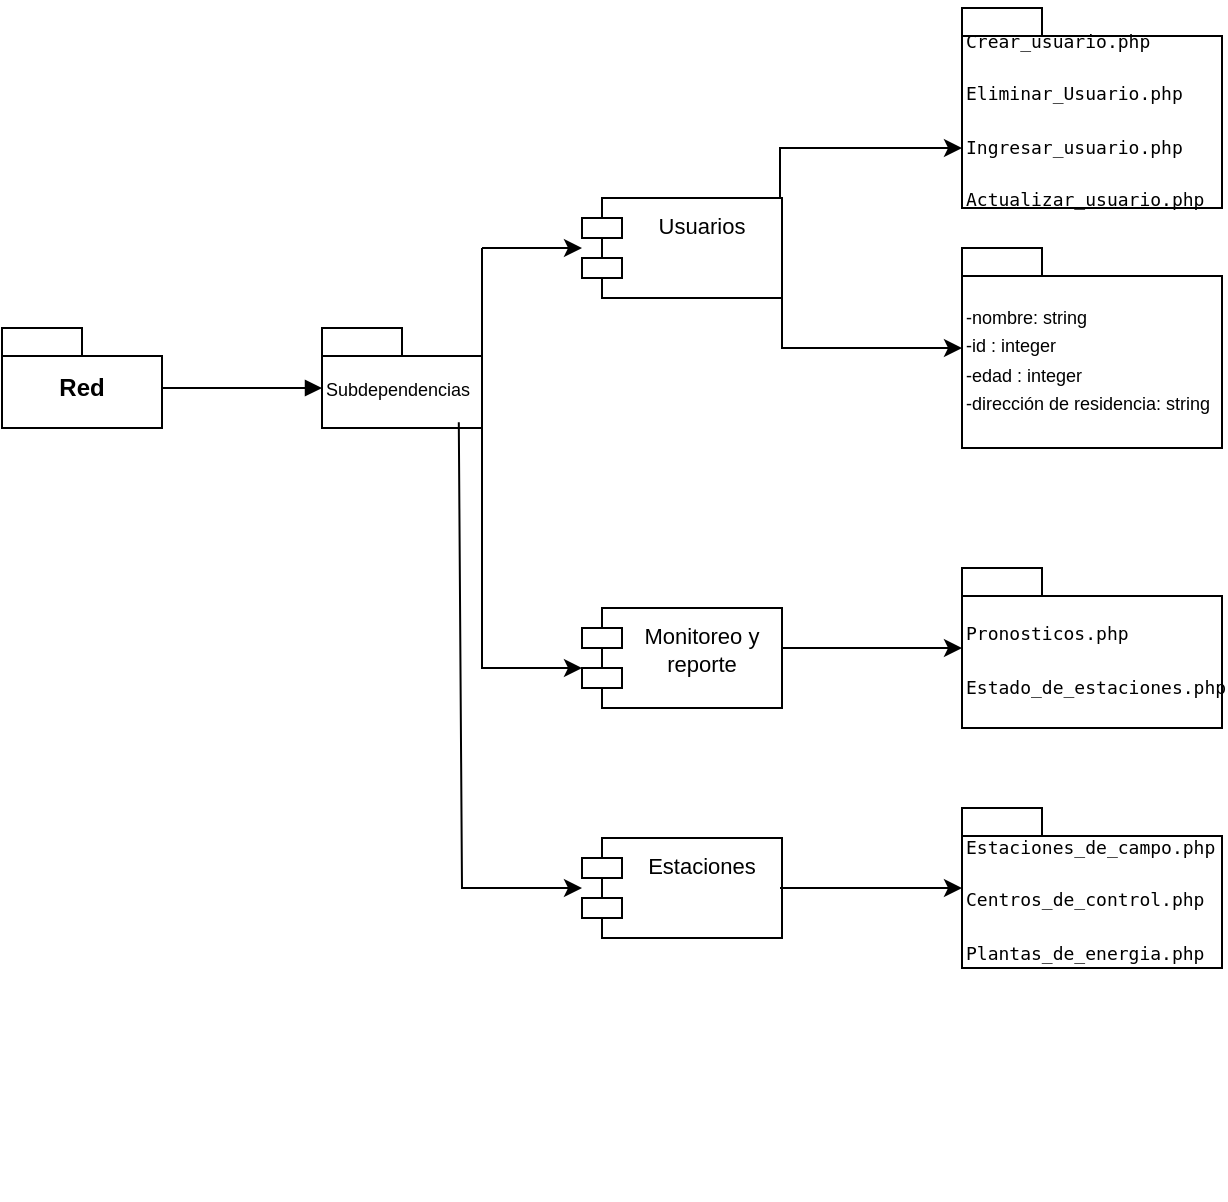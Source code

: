 <mxfile version="25.0.3">
  <diagram name="Página-1" id="mH9gyoXocS3szU19o2qz">
    <mxGraphModel dx="683" dy="371" grid="1" gridSize="10" guides="1" tooltips="1" connect="1" arrows="1" fold="1" page="1" pageScale="1" pageWidth="827" pageHeight="1169" math="0" shadow="0">
      <root>
        <mxCell id="0" />
        <mxCell id="1" parent="0" />
        <mxCell id="ncCm0eM1zSYtCi6B6sS0-1" value="Red" style="shape=folder;fontStyle=1;spacingTop=10;tabWidth=40;tabHeight=14;tabPosition=left;html=1;whiteSpace=wrap;" vertex="1" parent="1">
          <mxGeometry y="280" width="80" height="50" as="geometry" />
        </mxCell>
        <mxCell id="ncCm0eM1zSYtCi6B6sS0-2" value="" style="html=1;verticalAlign=bottom;endArrow=block;curved=0;rounded=0;" edge="1" parent="1">
          <mxGeometry width="80" relative="1" as="geometry">
            <mxPoint x="80" y="310" as="sourcePoint" />
            <mxPoint x="160" y="310" as="targetPoint" />
          </mxGeometry>
        </mxCell>
        <mxCell id="ncCm0eM1zSYtCi6B6sS0-3" value="&lt;font style=&quot;font-weight: normal; font-size: 9px;&quot;&gt;Subdependencias&lt;/font&gt;" style="shape=folder;fontStyle=1;spacingTop=10;tabWidth=40;tabHeight=14;tabPosition=left;html=1;whiteSpace=wrap;align=left;" vertex="1" parent="1">
          <mxGeometry x="160" y="280" width="80" height="50" as="geometry" />
        </mxCell>
        <mxCell id="ncCm0eM1zSYtCi6B6sS0-5" value="" style="endArrow=classic;html=1;rounded=0;" edge="1" parent="1" target="ncCm0eM1zSYtCi6B6sS0-7">
          <mxGeometry width="50" height="50" relative="1" as="geometry">
            <mxPoint x="240" y="240" as="sourcePoint" />
            <mxPoint x="320" y="240" as="targetPoint" />
          </mxGeometry>
        </mxCell>
        <mxCell id="ncCm0eM1zSYtCi6B6sS0-6" value="" style="endArrow=none;html=1;rounded=0;exitX=0;exitY=0;exitDx=80;exitDy=14;exitPerimeter=0;" edge="1" parent="1" source="ncCm0eM1zSYtCi6B6sS0-3">
          <mxGeometry width="50" height="50" relative="1" as="geometry">
            <mxPoint x="240" y="290" as="sourcePoint" />
            <mxPoint x="240" y="240" as="targetPoint" />
          </mxGeometry>
        </mxCell>
        <mxCell id="ncCm0eM1zSYtCi6B6sS0-7" value="&lt;font style=&quot;font-size: 11px;&quot;&gt;Usuarios&lt;/font&gt;" style="shape=module;align=left;spacingLeft=20;align=center;verticalAlign=top;whiteSpace=wrap;html=1;" vertex="1" parent="1">
          <mxGeometry x="290" y="215" width="100" height="50" as="geometry" />
        </mxCell>
        <mxCell id="ncCm0eM1zSYtCi6B6sS0-12" value="" style="endArrow=classic;html=1;rounded=0;" edge="1" parent="1">
          <mxGeometry width="50" height="50" relative="1" as="geometry">
            <mxPoint x="389" y="215" as="sourcePoint" />
            <mxPoint x="480" y="190" as="targetPoint" />
            <Array as="points">
              <mxPoint x="389" y="190" />
            </Array>
          </mxGeometry>
        </mxCell>
        <mxCell id="ncCm0eM1zSYtCi6B6sS0-13" value="" style="endArrow=classic;html=1;rounded=0;exitX=1;exitY=1;exitDx=0;exitDy=0;" edge="1" parent="1" source="ncCm0eM1zSYtCi6B6sS0-7">
          <mxGeometry width="50" height="50" relative="1" as="geometry">
            <mxPoint x="390" y="290" as="sourcePoint" />
            <mxPoint x="480" y="290" as="targetPoint" />
            <Array as="points">
              <mxPoint x="390" y="290" />
            </Array>
          </mxGeometry>
        </mxCell>
        <mxCell id="ncCm0eM1zSYtCi6B6sS0-15" value="&lt;pre&gt;&lt;font style=&quot;font-weight: normal; font-size: 9px;&quot;&gt;Crear_usuario.php&lt;/font&gt;&lt;/pre&gt;&lt;pre&gt;&lt;font style=&quot;font-weight: normal; font-size: 9px;&quot;&gt;Eliminar_Usuario.php&lt;/font&gt;&lt;/pre&gt;&lt;pre&gt;&lt;font style=&quot;font-weight: normal; font-size: 9px;&quot;&gt;Ingresar_usuario.php&lt;/font&gt;&lt;/pre&gt;&lt;pre&gt;&lt;font style=&quot;font-weight: normal; font-size: 9px;&quot;&gt;Actualizar_usuario.php&lt;/font&gt;&lt;/pre&gt;" style="shape=folder;fontStyle=1;spacingTop=10;tabWidth=40;tabHeight=14;tabPosition=left;html=1;whiteSpace=wrap;align=left;" vertex="1" parent="1">
          <mxGeometry x="480" y="120" width="130" height="100" as="geometry" />
        </mxCell>
        <mxCell id="ncCm0eM1zSYtCi6B6sS0-16" value="&lt;span style=&quot;font-weight: normal;&quot;&gt;&lt;font style=&quot;font-size: 9px;&quot;&gt;-&lt;/font&gt;&lt;font style=&quot;font-size: 9px;&quot;&gt;nombre: string&lt;/font&gt;&lt;/span&gt;&lt;div&gt;&lt;font style=&quot;font-size: 9px;&quot;&gt;&lt;span style=&quot;font-weight: 400;&quot;&gt;-id : integer&lt;/span&gt;&lt;/font&gt;&lt;/div&gt;&lt;div&gt;&lt;span style=&quot;font-weight: normal; background-color: initial;&quot;&gt;&lt;font style=&quot;font-size: 9px;&quot;&gt;-edad : integer&lt;/font&gt;&lt;/span&gt;&lt;/div&gt;&lt;div&gt;&lt;span style=&quot;font-weight: normal; background-color: initial;&quot;&gt;&lt;font style=&quot;font-size: 9px;&quot;&gt;-dirección de residencia: string&lt;/font&gt;&lt;/span&gt;&lt;/div&gt;" style="shape=folder;fontStyle=1;spacingTop=10;tabWidth=40;tabHeight=14;tabPosition=left;html=1;whiteSpace=wrap;align=left;" vertex="1" parent="1">
          <mxGeometry x="480" y="240" width="130" height="100" as="geometry" />
        </mxCell>
        <mxCell id="ncCm0eM1zSYtCi6B6sS0-17" value="" style="endArrow=classic;html=1;rounded=0;entryX=0;entryY=0.6;entryDx=0;entryDy=0;entryPerimeter=0;" edge="1" parent="1" target="ncCm0eM1zSYtCi6B6sS0-20">
          <mxGeometry width="50" height="50" relative="1" as="geometry">
            <mxPoint x="240" y="330" as="sourcePoint" />
            <mxPoint x="240" y="450" as="targetPoint" />
            <Array as="points">
              <mxPoint x="240" y="450" />
              <mxPoint x="280" y="450" />
            </Array>
          </mxGeometry>
        </mxCell>
        <mxCell id="ncCm0eM1zSYtCi6B6sS0-20" value="&lt;font style=&quot;font-size: 11px;&quot;&gt;Monitoreo y reporte&lt;/font&gt;" style="shape=module;align=left;spacingLeft=20;align=center;verticalAlign=top;whiteSpace=wrap;html=1;" vertex="1" parent="1">
          <mxGeometry x="290" y="420" width="100" height="50" as="geometry" />
        </mxCell>
        <mxCell id="ncCm0eM1zSYtCi6B6sS0-21" value="" style="endArrow=classic;html=1;rounded=0;" edge="1" parent="1">
          <mxGeometry width="50" height="50" relative="1" as="geometry">
            <mxPoint x="390" y="440" as="sourcePoint" />
            <mxPoint x="480" y="440" as="targetPoint" />
          </mxGeometry>
        </mxCell>
        <mxCell id="ncCm0eM1zSYtCi6B6sS0-22" value="&lt;pre&gt;&lt;font style=&quot;font-size: 9px;&quot;&gt;&lt;span style=&quot;font-weight: 400;&quot;&gt;Pronosticos.php&lt;/span&gt;&lt;/font&gt;&lt;/pre&gt;&lt;pre&gt;&lt;font style=&quot;font-size: 9px;&quot;&gt;&lt;span style=&quot;font-weight: 400;&quot;&gt;Estado_de_estaciones.php&lt;/span&gt;&lt;/font&gt;&lt;/pre&gt;" style="shape=folder;fontStyle=1;spacingTop=10;tabWidth=40;tabHeight=14;tabPosition=left;html=1;whiteSpace=wrap;align=left;" vertex="1" parent="1">
          <mxGeometry x="480" y="400" width="130" height="80" as="geometry" />
        </mxCell>
        <mxCell id="ncCm0eM1zSYtCi6B6sS0-23" value="" style="endArrow=classic;html=1;rounded=0;exitX=0.855;exitY=0.943;exitDx=0;exitDy=0;exitPerimeter=0;" edge="1" parent="1" source="ncCm0eM1zSYtCi6B6sS0-3" target="ncCm0eM1zSYtCi6B6sS0-25">
          <mxGeometry width="50" height="50" relative="1" as="geometry">
            <mxPoint x="175" y="490" as="sourcePoint" />
            <mxPoint x="300" y="560" as="targetPoint" />
            <Array as="points">
              <mxPoint x="230" y="560" />
            </Array>
          </mxGeometry>
        </mxCell>
        <mxCell id="ncCm0eM1zSYtCi6B6sS0-24" value="&lt;pre&gt;&lt;font style=&quot;font-size: 9px;&quot;&gt;&lt;span style=&quot;font-weight: normal;&quot;&gt;&lt;br&gt;&lt;/span&gt;&lt;/font&gt;&lt;/pre&gt;&lt;pre&gt;&lt;font style=&quot;font-size: 9px;&quot;&gt;&lt;span style=&quot;font-weight: normal;&quot;&gt;&lt;br&gt;&lt;/span&gt;&lt;/font&gt;&lt;/pre&gt;&lt;pre&gt;&lt;font style=&quot;font-size: 9px;&quot;&gt;&lt;span style=&quot;font-weight: normal;&quot;&gt;&lt;br&gt;&lt;/span&gt;&lt;/font&gt;&lt;/pre&gt;&lt;pre&gt;&lt;font style=&quot;font-size: 9px;&quot;&gt;&lt;span style=&quot;font-weight: normal;&quot;&gt;&lt;br&gt;&lt;/span&gt;&lt;/font&gt;&lt;/pre&gt;&lt;pre&gt;&lt;font style=&quot;font-size: 9px;&quot;&gt;&lt;span style=&quot;font-weight: normal;&quot;&gt;Estaciones_de_campo.php&lt;/span&gt;&lt;/font&gt;&lt;/pre&gt;&lt;pre&gt;&lt;font style=&quot;font-size: 9px;&quot;&gt;&lt;span style=&quot;font-weight: normal;&quot;&gt;Centros_de_control.php&lt;/span&gt;&lt;/font&gt;&lt;/pre&gt;&lt;pre&gt;&lt;font style=&quot;font-size: 9px;&quot;&gt;&lt;span style=&quot;font-weight: 400;&quot;&gt;Plantas_de_energia.php&lt;/span&gt;&lt;/font&gt;&lt;/pre&gt;&lt;pre&gt;&lt;font style=&quot;font-size: 9px;&quot;&gt;&lt;span style=&quot;font-weight: 400;&quot;&gt;&lt;br&gt;&lt;/span&gt;&lt;/font&gt;&lt;/pre&gt;&lt;pre&gt;&lt;font style=&quot;font-size: 9px;&quot;&gt;&lt;br&gt;&lt;/font&gt;&lt;/pre&gt;&lt;pre&gt;&lt;font style=&quot;font-size: 9px;&quot;&gt;&lt;span style=&quot;font-weight: normal;&quot;&gt;&lt;br&gt;&lt;/span&gt;&lt;/font&gt;&lt;/pre&gt;&lt;pre&gt;&lt;font style=&quot;font-size: 11px;&quot;&gt;&lt;span style=&quot;font-weight: normal;&quot;&gt;&lt;br&gt;&lt;/span&gt;&lt;/font&gt;&lt;/pre&gt;" style="shape=folder;fontStyle=1;spacingTop=10;tabWidth=40;tabHeight=14;tabPosition=left;html=1;whiteSpace=wrap;align=left;" vertex="1" parent="1">
          <mxGeometry x="480" y="520" width="130" height="80" as="geometry" />
        </mxCell>
        <mxCell id="ncCm0eM1zSYtCi6B6sS0-25" value="&lt;font style=&quot;font-size: 11px;&quot;&gt;Estaciones&lt;/font&gt;" style="shape=module;align=left;spacingLeft=20;align=center;verticalAlign=top;whiteSpace=wrap;html=1;" vertex="1" parent="1">
          <mxGeometry x="290" y="535" width="100" height="50" as="geometry" />
        </mxCell>
        <mxCell id="ncCm0eM1zSYtCi6B6sS0-26" value="" style="endArrow=classic;html=1;rounded=0;entryX=0;entryY=0.5;entryDx=0;entryDy=0;entryPerimeter=0;" edge="1" parent="1" target="ncCm0eM1zSYtCi6B6sS0-24">
          <mxGeometry width="50" height="50" relative="1" as="geometry">
            <mxPoint x="389" y="560" as="sourcePoint" />
            <mxPoint x="439" y="510" as="targetPoint" />
          </mxGeometry>
        </mxCell>
      </root>
    </mxGraphModel>
  </diagram>
</mxfile>
